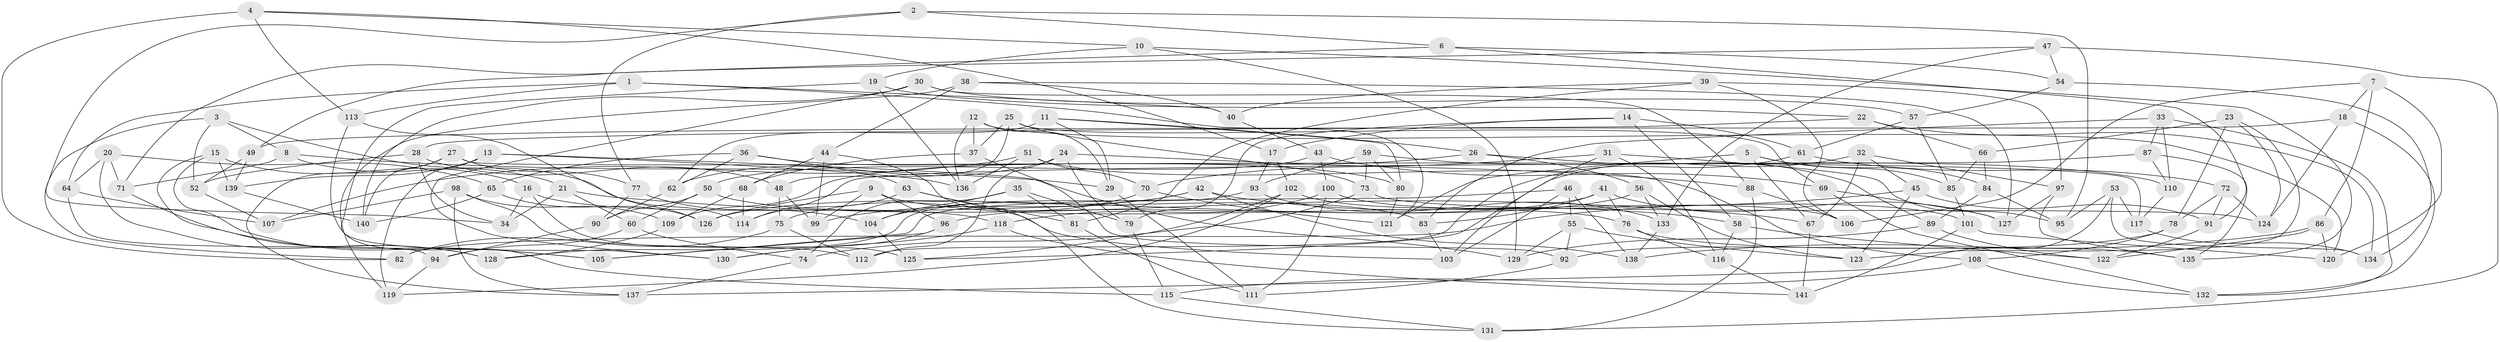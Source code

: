 // coarse degree distribution, {8: 0.21428571428571427, 6: 0.09523809523809523, 17: 0.023809523809523808, 9: 0.07142857142857142, 14: 0.07142857142857142, 10: 0.047619047619047616, 4: 0.23809523809523808, 11: 0.07142857142857142, 7: 0.047619047619047616, 13: 0.047619047619047616, 5: 0.07142857142857142}
// Generated by graph-tools (version 1.1) at 2025/20/03/04/25 18:20:41]
// undirected, 141 vertices, 282 edges
graph export_dot {
graph [start="1"]
  node [color=gray90,style=filled];
  1;
  2;
  3;
  4;
  5;
  6;
  7;
  8;
  9;
  10;
  11;
  12;
  13;
  14;
  15;
  16;
  17;
  18;
  19;
  20;
  21;
  22;
  23;
  24;
  25;
  26;
  27;
  28;
  29;
  30;
  31;
  32;
  33;
  34;
  35;
  36;
  37;
  38;
  39;
  40;
  41;
  42;
  43;
  44;
  45;
  46;
  47;
  48;
  49;
  50;
  51;
  52;
  53;
  54;
  55;
  56;
  57;
  58;
  59;
  60;
  61;
  62;
  63;
  64;
  65;
  66;
  67;
  68;
  69;
  70;
  71;
  72;
  73;
  74;
  75;
  76;
  77;
  78;
  79;
  80;
  81;
  82;
  83;
  84;
  85;
  86;
  87;
  88;
  89;
  90;
  91;
  92;
  93;
  94;
  95;
  96;
  97;
  98;
  99;
  100;
  101;
  102;
  103;
  104;
  105;
  106;
  107;
  108;
  109;
  110;
  111;
  112;
  113;
  114;
  115;
  116;
  117;
  118;
  119;
  120;
  121;
  122;
  123;
  124;
  125;
  126;
  127;
  128;
  129;
  130;
  131;
  132;
  133;
  134;
  135;
  136;
  137;
  138;
  139;
  140;
  141;
  1 -- 121;
  1 -- 40;
  1 -- 113;
  1 -- 64;
  2 -- 95;
  2 -- 6;
  2 -- 77;
  2 -- 34;
  3 -- 82;
  3 -- 114;
  3 -- 52;
  3 -- 8;
  4 -- 82;
  4 -- 17;
  4 -- 113;
  4 -- 10;
  5 -- 84;
  5 -- 85;
  5 -- 121;
  5 -- 67;
  6 -- 91;
  6 -- 54;
  6 -- 49;
  7 -- 120;
  7 -- 18;
  7 -- 106;
  7 -- 86;
  8 -- 71;
  8 -- 29;
  8 -- 21;
  9 -- 99;
  9 -- 96;
  9 -- 76;
  9 -- 126;
  10 -- 129;
  10 -- 19;
  10 -- 135;
  11 -- 26;
  11 -- 80;
  11 -- 29;
  11 -- 62;
  12 -- 29;
  12 -- 120;
  12 -- 136;
  12 -- 37;
  13 -- 136;
  13 -- 92;
  13 -- 139;
  13 -- 119;
  14 -- 61;
  14 -- 58;
  14 -- 79;
  14 -- 17;
  15 -- 128;
  15 -- 105;
  15 -- 139;
  15 -- 16;
  16 -- 125;
  16 -- 34;
  16 -- 118;
  17 -- 93;
  17 -- 102;
  18 -- 124;
  18 -- 49;
  18 -- 132;
  19 -- 130;
  19 -- 136;
  19 -- 22;
  20 -- 128;
  20 -- 71;
  20 -- 64;
  20 -- 65;
  21 -- 60;
  21 -- 67;
  21 -- 34;
  22 -- 66;
  22 -- 134;
  22 -- 28;
  23 -- 124;
  23 -- 123;
  23 -- 66;
  23 -- 78;
  24 -- 88;
  24 -- 62;
  24 -- 112;
  24 -- 79;
  25 -- 48;
  25 -- 73;
  25 -- 69;
  25 -- 37;
  26 -- 89;
  26 -- 109;
  26 -- 56;
  27 -- 77;
  27 -- 140;
  27 -- 117;
  27 -- 137;
  28 -- 48;
  28 -- 52;
  28 -- 34;
  29 -- 111;
  30 -- 140;
  30 -- 57;
  30 -- 130;
  30 -- 88;
  31 -- 116;
  31 -- 70;
  31 -- 95;
  31 -- 103;
  32 -- 125;
  32 -- 67;
  32 -- 97;
  32 -- 45;
  33 -- 87;
  33 -- 83;
  33 -- 110;
  33 -- 132;
  35 -- 104;
  35 -- 81;
  35 -- 79;
  35 -- 74;
  36 -- 65;
  36 -- 63;
  36 -- 62;
  36 -- 80;
  37 -- 129;
  37 -- 68;
  38 -- 119;
  38 -- 127;
  38 -- 44;
  38 -- 40;
  39 -- 97;
  39 -- 81;
  39 -- 106;
  39 -- 40;
  40 -- 43;
  41 -- 76;
  41 -- 83;
  41 -- 126;
  41 -- 127;
  42 -- 58;
  42 -- 138;
  42 -- 99;
  42 -- 104;
  43 -- 69;
  43 -- 50;
  43 -- 100;
  44 -- 131;
  44 -- 99;
  44 -- 68;
  45 -- 91;
  45 -- 123;
  45 -- 82;
  46 -- 103;
  46 -- 105;
  46 -- 55;
  46 -- 138;
  47 -- 54;
  47 -- 71;
  47 -- 133;
  47 -- 131;
  48 -- 99;
  48 -- 75;
  49 -- 139;
  49 -- 52;
  50 -- 90;
  50 -- 83;
  50 -- 60;
  51 -- 136;
  51 -- 107;
  51 -- 70;
  51 -- 108;
  52 -- 107;
  53 -- 134;
  53 -- 137;
  53 -- 95;
  53 -- 117;
  54 -- 57;
  54 -- 134;
  55 -- 129;
  55 -- 92;
  55 -- 123;
  56 -- 133;
  56 -- 96;
  56 -- 123;
  57 -- 85;
  57 -- 61;
  58 -- 122;
  58 -- 116;
  59 -- 110;
  59 -- 73;
  59 -- 93;
  59 -- 80;
  60 -- 74;
  60 -- 94;
  61 -- 112;
  61 -- 72;
  62 -- 90;
  63 -- 81;
  63 -- 114;
  63 -- 103;
  64 -- 107;
  64 -- 94;
  65 -- 140;
  65 -- 126;
  66 -- 84;
  66 -- 85;
  67 -- 141;
  68 -- 109;
  68 -- 114;
  69 -- 132;
  69 -- 127;
  70 -- 121;
  70 -- 75;
  71 -- 105;
  72 -- 78;
  72 -- 91;
  72 -- 124;
  73 -- 74;
  73 -- 124;
  74 -- 137;
  75 -- 112;
  75 -- 82;
  76 -- 135;
  76 -- 116;
  77 -- 104;
  77 -- 90;
  78 -- 108;
  78 -- 92;
  79 -- 115;
  80 -- 121;
  81 -- 111;
  83 -- 103;
  84 -- 89;
  84 -- 95;
  85 -- 101;
  86 -- 120;
  86 -- 122;
  86 -- 138;
  87 -- 135;
  87 -- 114;
  87 -- 110;
  88 -- 131;
  88 -- 106;
  89 -- 122;
  89 -- 129;
  90 -- 94;
  91 -- 122;
  92 -- 111;
  93 -- 128;
  93 -- 133;
  94 -- 119;
  96 -- 105;
  96 -- 130;
  97 -- 135;
  97 -- 127;
  98 -- 109;
  98 -- 107;
  98 -- 112;
  98 -- 137;
  100 -- 111;
  100 -- 118;
  100 -- 101;
  101 -- 141;
  101 -- 120;
  102 -- 106;
  102 -- 119;
  102 -- 125;
  104 -- 125;
  108 -- 132;
  108 -- 115;
  109 -- 128;
  110 -- 117;
  113 -- 126;
  113 -- 115;
  115 -- 131;
  116 -- 141;
  117 -- 134;
  118 -- 130;
  118 -- 141;
  133 -- 138;
  139 -- 140;
}
